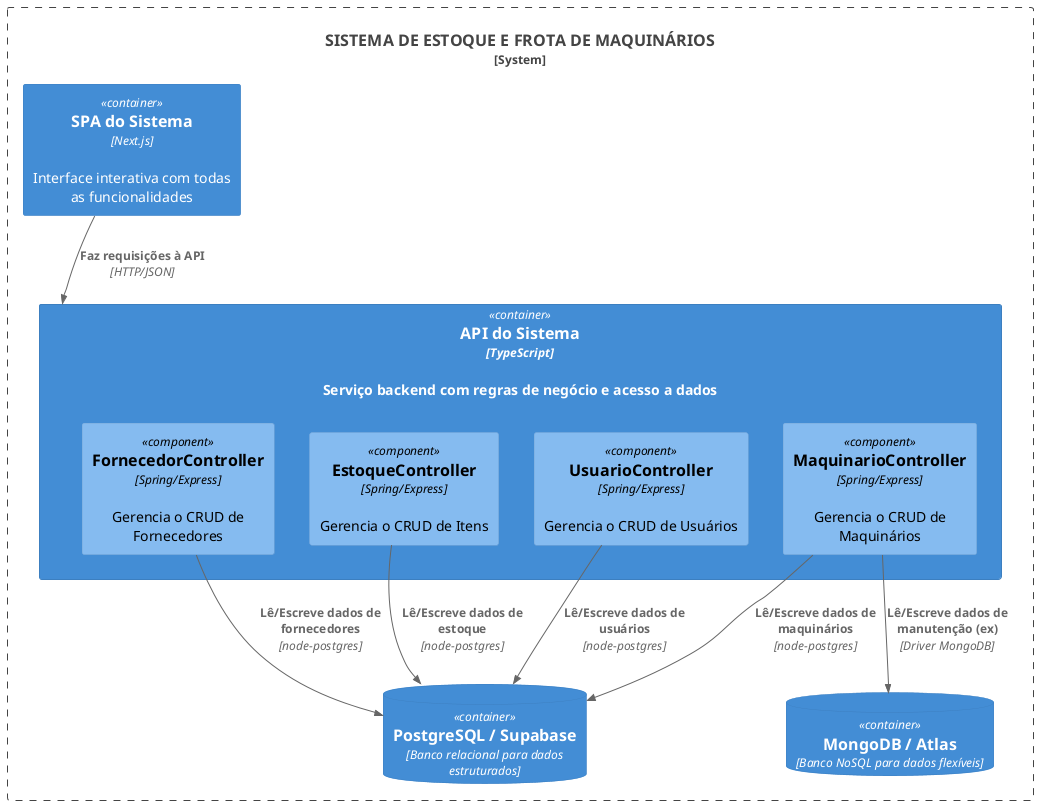 @startuml
!include <C4/C4_Container>
!include <C4/C4_Component>

' A fronteira do sistema envolve todos os containers'
System_Boundary(SEM, "SISTEMA DE ESTOQUE E FROTA DE MAQUINÁRIOS") {
    
    Container(SPA, "SPA do Sistema", "Next.js", "Interface interativa com todas as funcionalidades")

    ' A API é um container que contém outros componentes'
    Container(API, "API do Sistema", "TypeScript", "Serviço backend com regras de negócio e acesso a dados") {
        Component(EstoqueController, "EstoqueController", "Spring/Express", "Gerencia o CRUD de Itens")
        Component(MaquinarioController, "MaquinarioController", "Spring/Express", "Gerencia o CRUD de Maquinários")
        Component(FornecedorController, "FornecedorController", "Spring/Express", "Gerencia o CRUD de Fornecedores")
        Component(UsuarioController, "UsuarioController", "Spring/Express", "Gerencia o CRUD de Usuários")
    }

    ' Os bancos de dados são containers a parte, mas dentro da fronteira do sistema'
    ContainerDb(PostgreSQL, "PostgreSQL / Supabase", "Banco relacional para dados estruturados")
    ContainerDb(MongoDB, "MongoDB / Atlas", "Banco NoSQL para dados flexíveis")
}

' Relacionamentos entre os containers
Rel(SPA, API, "Faz requisições à API", "HTTP/JSON")

' Relacionamentos entre os componentes e os containers de banco de dados
Rel(EstoqueController, PostgreSQL, "Lê/Escreve dados de estoque", "node-postgres")
Rel(MaquinarioController, PostgreSQL, "Lê/Escreve dados de maquinários", "node-postgres")
Rel(FornecedorController, PostgreSQL, "Lê/Escreve dados de fornecedores", "node-postgres")
Rel(UsuarioController, PostgreSQL, "Lê/Escreve dados de usuários", "node-postgres")
Rel(MaquinarioController, MongoDB, "Lê/Escreve dados de manutenção (ex)", "Driver MongoDB")

@enduml